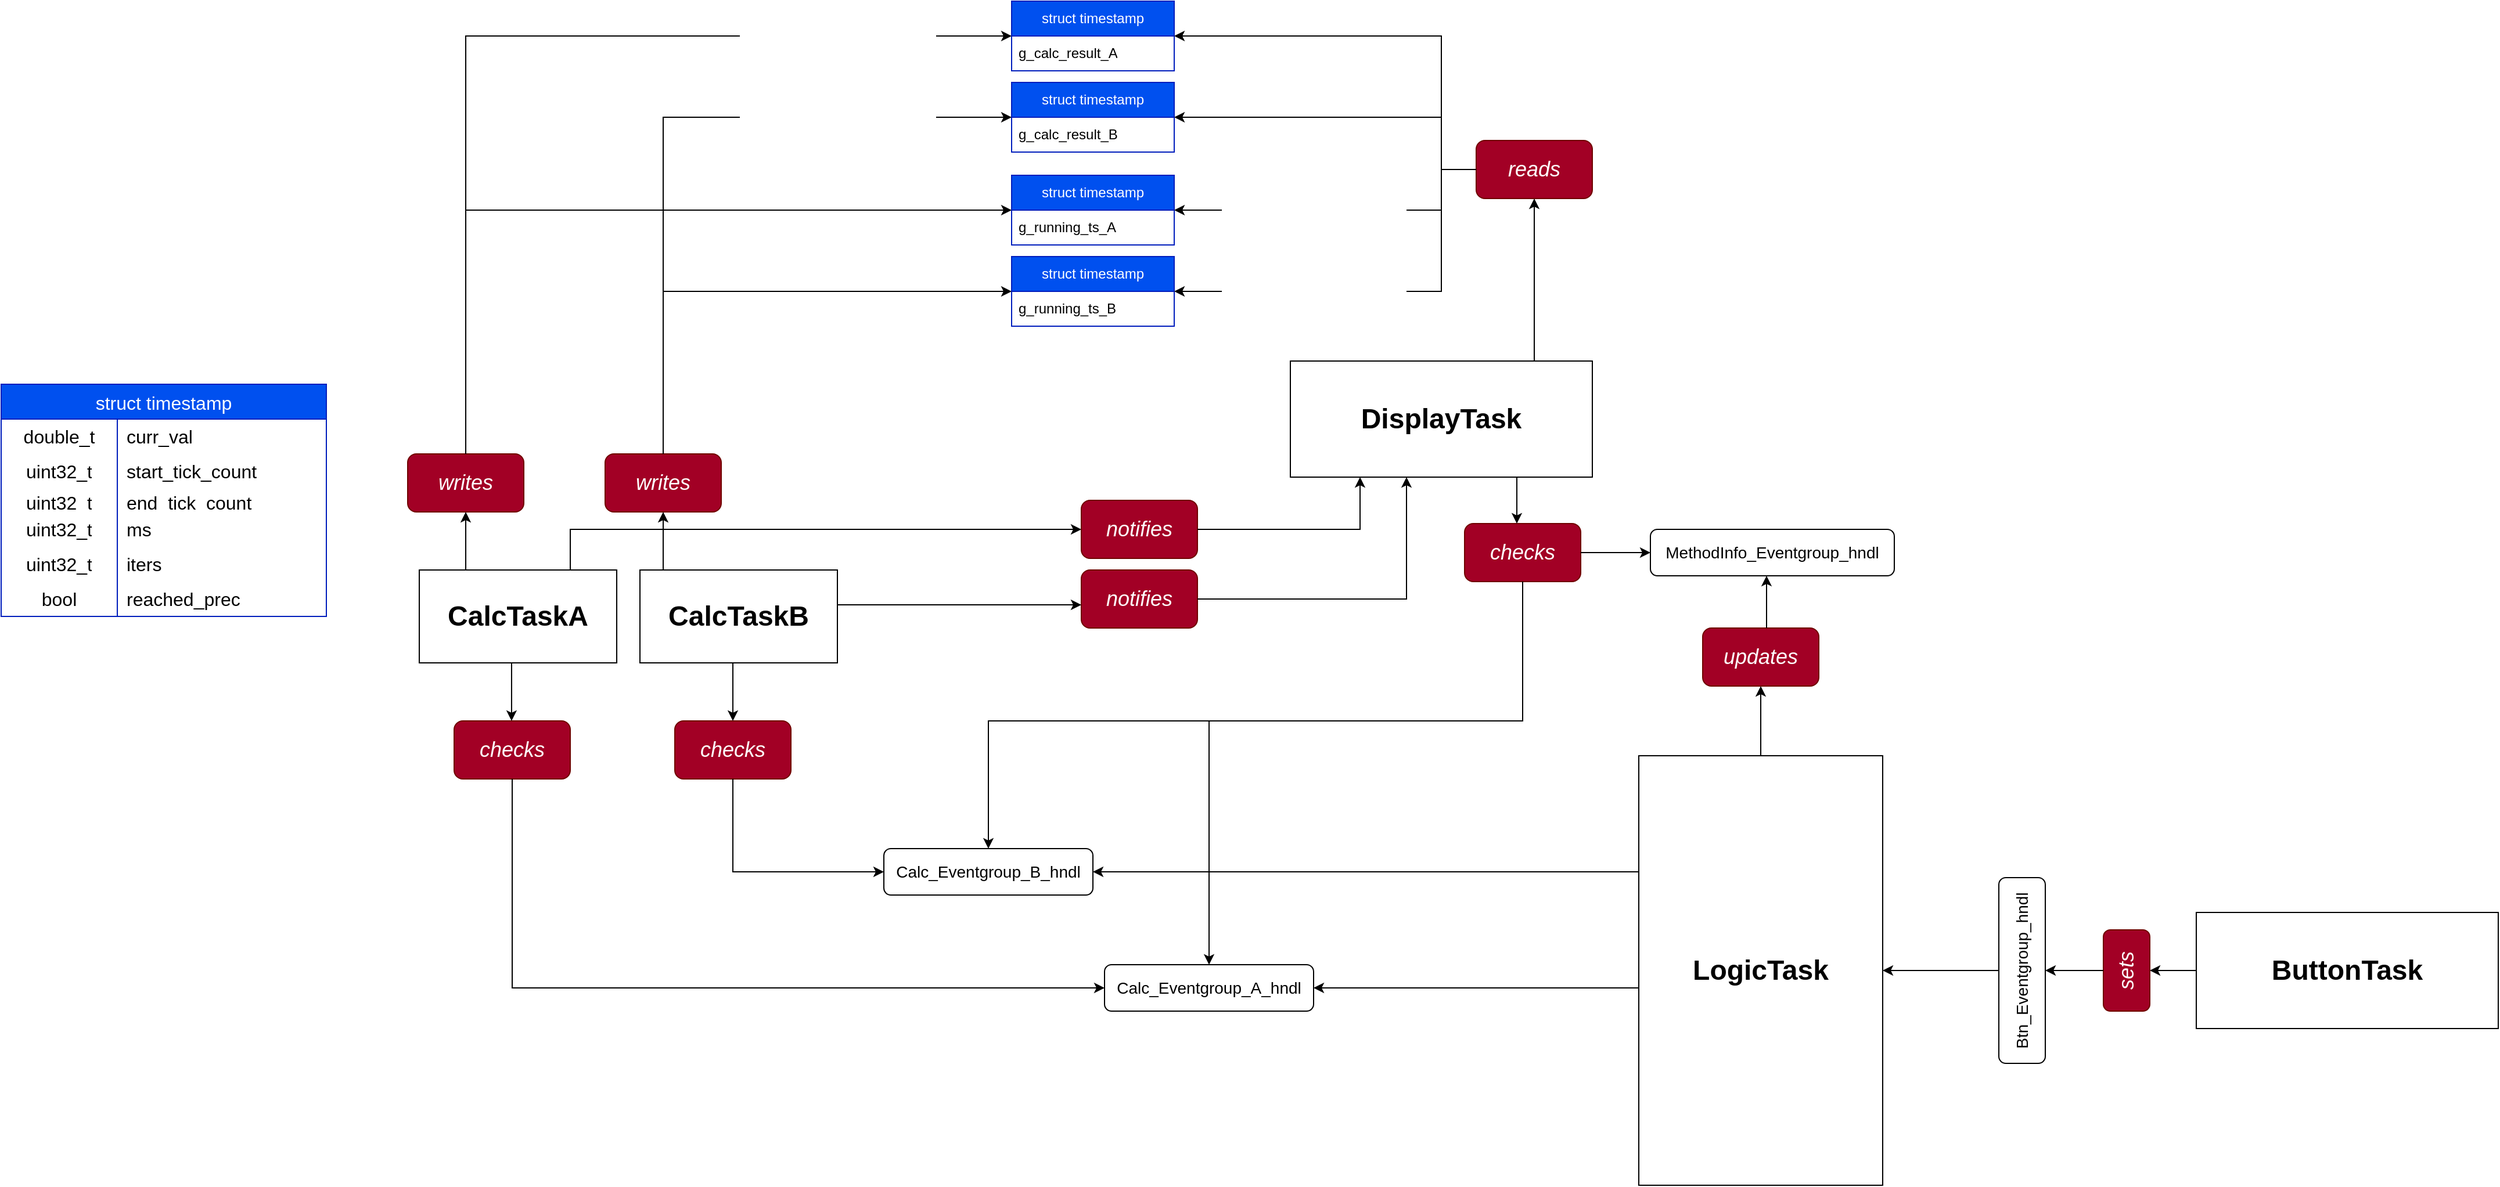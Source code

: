 <mxfile>
    <diagram name="Task Overview" id="un9A2p85PjugNB1o0ie8">
        <mxGraphModel dx="4778" dy="1869" grid="1" gridSize="10" guides="1" tooltips="1" connect="1" arrows="1" fold="1" page="1" pageScale="1" pageWidth="1169" pageHeight="827" math="0" shadow="0">
            <root>
                <mxCell id="0"/>
                <mxCell id="1" parent="0"/>
                <mxCell id="_D26Zv26igtGGx_pEVoI-3" value="LogicTask" style="rounded=0;whiteSpace=wrap;html=1;fontStyle=1;fontSize=24;" parent="1" vertex="1">
                    <mxGeometry x="-850" y="450" width="210" height="370" as="geometry"/>
                </mxCell>
                <mxCell id="_D26Zv26igtGGx_pEVoI-8" value="DisplayTask" style="rounded=0;whiteSpace=wrap;html=1;fontStyle=1;fontSize=24;" parent="1" vertex="1">
                    <mxGeometry x="-1150" y="110" width="260" height="100" as="geometry"/>
                </mxCell>
                <mxCell id="_D26Zv26igtGGx_pEVoI-9" value="ButtonTask" style="rounded=0;whiteSpace=wrap;html=1;fontStyle=1;fontSize=24;" parent="1" vertex="1">
                    <mxGeometry x="-370" y="585" width="260" height="100" as="geometry"/>
                </mxCell>
                <mxCell id="_D26Zv26igtGGx_pEVoI-14" style="edgeStyle=elbowEdgeStyle;rounded=0;orthogonalLoop=1;jettySize=auto;html=1;entryX=0;entryY=0.5;entryDx=0;entryDy=0;" parent="1" source="_D26Zv26igtGGx_pEVoI-10" target="_D26Zv26igtGGx_pEVoI-12" edge="1">
                    <mxGeometry relative="1" as="geometry">
                        <mxPoint x="-1390" y="120" as="targetPoint"/>
                        <Array as="points">
                            <mxPoint x="-1770" y="260"/>
                            <mxPoint x="-1800" y="240"/>
                        </Array>
                    </mxGeometry>
                </mxCell>
                <mxCell id="_D26Zv26igtGGx_pEVoI-10" value="CalcTaskA" style="rounded=0;whiteSpace=wrap;html=1;fontStyle=1;fontSize=24;" parent="1" vertex="1">
                    <mxGeometry x="-1900" y="290" width="170" height="80" as="geometry"/>
                </mxCell>
                <mxCell id="_D26Zv26igtGGx_pEVoI-12" value="notifies" style="rounded=1;whiteSpace=wrap;html=1;fontStyle=2;fontSize=18;glass=0;fillColor=#a20025;strokeColor=#6F0000;fontColor=#ffffff;" parent="1" vertex="1">
                    <mxGeometry x="-1330" y="230" width="100" height="50" as="geometry"/>
                </mxCell>
                <mxCell id="_D26Zv26igtGGx_pEVoI-13" value="CalcTaskB" style="rounded=0;whiteSpace=wrap;html=1;fontStyle=1;fontSize=24;" parent="1" vertex="1">
                    <mxGeometry x="-1710" y="290" width="170" height="80" as="geometry"/>
                </mxCell>
                <mxCell id="_D26Zv26igtGGx_pEVoI-16" value="notifies" style="rounded=1;whiteSpace=wrap;html=1;fontStyle=2;fontSize=18;glass=0;fillColor=#a20025;strokeColor=#6F0000;fontColor=#ffffff;" parent="1" vertex="1">
                    <mxGeometry x="-1330" y="290" width="100" height="50" as="geometry"/>
                </mxCell>
                <mxCell id="_D26Zv26igtGGx_pEVoI-17" style="edgeStyle=elbowEdgeStyle;rounded=0;orthogonalLoop=1;jettySize=auto;html=1;" parent="1" source="_D26Zv26igtGGx_pEVoI-13" target="_D26Zv26igtGGx_pEVoI-16" edge="1">
                    <mxGeometry relative="1" as="geometry">
                        <mxPoint x="-1790" y="300" as="sourcePoint"/>
                        <mxPoint x="-1300" y="145" as="targetPoint"/>
                        <Array as="points">
                            <mxPoint x="-1450" y="320"/>
                        </Array>
                    </mxGeometry>
                </mxCell>
                <mxCell id="_D26Zv26igtGGx_pEVoI-19" value="&lt;div style=&quot;font-size: 14px; line-height: 19px; white-space: pre;&quot;&gt;&lt;div&gt;&lt;span style=&quot;&quot;&gt;Btn_Eventgroup_hndl&lt;/span&gt;&lt;/div&gt;&lt;/div&gt;" style="rounded=1;whiteSpace=wrap;html=1;fontStyle=0;fontSize=18;glass=0;fontColor=default;labelBackgroundColor=default;fontFamily=Helvetica;textDirection=ltr;horizontal=0;" parent="1" vertex="1">
                    <mxGeometry x="-540" y="555" width="40" height="160" as="geometry"/>
                </mxCell>
                <mxCell id="_D26Zv26igtGGx_pEVoI-20" value="&lt;div style=&quot;font-size: 14px; line-height: 19px; white-space: pre;&quot;&gt;&lt;div&gt;&lt;span style=&quot;&quot;&gt;Calc_Eventgroup_A_hndl&lt;/span&gt;&lt;/div&gt;&lt;/div&gt;" style="rounded=1;whiteSpace=wrap;html=1;fontStyle=0;fontSize=18;glass=0;labelBackgroundColor=default;fontFamily=Helvetica;textDirection=ltr;horizontal=1;" parent="1" vertex="1">
                    <mxGeometry x="-1310" y="630" width="180" height="40" as="geometry"/>
                </mxCell>
                <mxCell id="_D26Zv26igtGGx_pEVoI-21" value="&lt;div style=&quot;font-size: 14px; line-height: 19px; white-space: pre;&quot;&gt;&lt;div&gt;&lt;span style=&quot;&quot;&gt;Calc_Eventgroup_B_hndl&lt;/span&gt;&lt;/div&gt;&lt;/div&gt;" style="rounded=1;whiteSpace=wrap;html=1;fontStyle=0;fontSize=18;glass=0;labelBackgroundColor=default;fontFamily=Helvetica;textDirection=ltr;horizontal=1;" parent="1" vertex="1">
                    <mxGeometry x="-1500" y="530" width="180" height="40" as="geometry"/>
                </mxCell>
                <mxCell id="_D26Zv26igtGGx_pEVoI-22" style="edgeStyle=elbowEdgeStyle;rounded=0;orthogonalLoop=1;jettySize=auto;html=1;elbow=vertical;" parent="1" source="_D26Zv26igtGGx_pEVoI-12" target="_D26Zv26igtGGx_pEVoI-8" edge="1">
                    <mxGeometry relative="1" as="geometry">
                        <mxPoint x="-1405" y="355" as="sourcePoint"/>
                        <mxPoint x="-1080" y="260" as="targetPoint"/>
                        <Array as="points">
                            <mxPoint x="-1090" y="255"/>
                        </Array>
                    </mxGeometry>
                </mxCell>
                <mxCell id="_D26Zv26igtGGx_pEVoI-23" style="edgeStyle=elbowEdgeStyle;rounded=0;orthogonalLoop=1;jettySize=auto;html=1;elbow=vertical;" parent="1" source="_D26Zv26igtGGx_pEVoI-16" target="_D26Zv26igtGGx_pEVoI-8" edge="1">
                    <mxGeometry relative="1" as="geometry">
                        <mxPoint x="-1200" y="145" as="sourcePoint"/>
                        <mxPoint x="-1140" y="145" as="targetPoint"/>
                        <Array as="points">
                            <mxPoint x="-1050" y="315"/>
                        </Array>
                    </mxGeometry>
                </mxCell>
                <mxCell id="_D26Zv26igtGGx_pEVoI-25" style="edgeStyle=elbowEdgeStyle;rounded=0;orthogonalLoop=1;jettySize=auto;html=1;elbow=vertical;" parent="1" source="_D26Zv26igtGGx_pEVoI-19" target="_D26Zv26igtGGx_pEVoI-3" edge="1">
                    <mxGeometry relative="1" as="geometry">
                        <mxPoint x="-610" y="640.26" as="sourcePoint"/>
                        <mxPoint x="-650" y="640.26" as="targetPoint"/>
                    </mxGeometry>
                </mxCell>
                <mxCell id="_D26Zv26igtGGx_pEVoI-26" style="edgeStyle=elbowEdgeStyle;rounded=0;orthogonalLoop=1;jettySize=auto;html=1;elbow=vertical;" parent="1" source="_D26Zv26igtGGx_pEVoI-3" target="_D26Zv26igtGGx_pEVoI-21" edge="1">
                    <mxGeometry relative="1" as="geometry">
                        <mxPoint x="-790" y="539.83" as="sourcePoint"/>
                        <mxPoint x="-840" y="539.83" as="targetPoint"/>
                    </mxGeometry>
                </mxCell>
                <mxCell id="_D26Zv26igtGGx_pEVoI-27" style="edgeStyle=elbowEdgeStyle;rounded=0;orthogonalLoop=1;jettySize=auto;html=1;elbow=vertical;" parent="1" source="_D26Zv26igtGGx_pEVoI-3" target="_D26Zv26igtGGx_pEVoI-20" edge="1">
                    <mxGeometry relative="1" as="geometry">
                        <mxPoint x="-860" y="670.04" as="sourcePoint"/>
                        <mxPoint x="-1000" y="670.04" as="targetPoint"/>
                    </mxGeometry>
                </mxCell>
                <mxCell id="_D26Zv26igtGGx_pEVoI-28" value="struct timestamp" style="shape=table;startSize=30;container=1;collapsible=0;childLayout=tableLayout;fixedRows=1;rowLines=0;fontStyle=0;strokeColor=#001DBC;fontSize=16;fillColor=#0050ef;fontColor=#ffffff;" parent="1" vertex="1">
                    <mxGeometry x="-2260" y="130" width="280" height="200" as="geometry"/>
                </mxCell>
                <mxCell id="_D26Zv26igtGGx_pEVoI-29" value="" style="shape=tableRow;horizontal=0;startSize=0;swimlaneHead=0;swimlaneBody=0;top=0;left=0;bottom=0;right=0;collapsible=0;dropTarget=0;fillColor=none;points=[[0,0.5],[1,0.5]];portConstraint=eastwest;strokeColor=inherit;fontSize=16;" parent="_D26Zv26igtGGx_pEVoI-28" vertex="1">
                    <mxGeometry y="30" width="280" height="30" as="geometry"/>
                </mxCell>
                <mxCell id="_D26Zv26igtGGx_pEVoI-30" value="double_t" style="shape=partialRectangle;html=1;whiteSpace=wrap;connectable=0;fillColor=none;top=0;left=0;bottom=0;right=0;overflow=hidden;pointerEvents=1;strokeColor=inherit;fontSize=16;" parent="_D26Zv26igtGGx_pEVoI-29" vertex="1">
                    <mxGeometry width="100" height="30" as="geometry">
                        <mxRectangle width="100" height="30" as="alternateBounds"/>
                    </mxGeometry>
                </mxCell>
                <mxCell id="_D26Zv26igtGGx_pEVoI-31" value="curr_val" style="shape=partialRectangle;html=1;whiteSpace=wrap;connectable=0;fillColor=none;top=0;left=0;bottom=0;right=0;align=left;spacingLeft=6;overflow=hidden;strokeColor=inherit;fontSize=16;" parent="_D26Zv26igtGGx_pEVoI-29" vertex="1">
                    <mxGeometry x="100" width="180" height="30" as="geometry">
                        <mxRectangle width="180" height="30" as="alternateBounds"/>
                    </mxGeometry>
                </mxCell>
                <mxCell id="_D26Zv26igtGGx_pEVoI-32" value="" style="shape=tableRow;horizontal=0;startSize=0;swimlaneHead=0;swimlaneBody=0;top=0;left=0;bottom=0;right=0;collapsible=0;dropTarget=0;fillColor=none;points=[[0,0.5],[1,0.5]];portConstraint=eastwest;strokeColor=inherit;fontSize=16;" parent="_D26Zv26igtGGx_pEVoI-28" vertex="1">
                    <mxGeometry y="60" width="280" height="30" as="geometry"/>
                </mxCell>
                <mxCell id="_D26Zv26igtGGx_pEVoI-33" value="uint32_t" style="shape=partialRectangle;html=1;whiteSpace=wrap;connectable=0;fillColor=none;top=0;left=0;bottom=0;right=0;overflow=hidden;strokeColor=inherit;fontSize=16;" parent="_D26Zv26igtGGx_pEVoI-32" vertex="1">
                    <mxGeometry width="100" height="30" as="geometry">
                        <mxRectangle width="100" height="30" as="alternateBounds"/>
                    </mxGeometry>
                </mxCell>
                <mxCell id="_D26Zv26igtGGx_pEVoI-34" value="start_tick_count" style="shape=partialRectangle;html=1;whiteSpace=wrap;connectable=0;fillColor=none;top=0;left=0;bottom=0;right=0;align=left;spacingLeft=6;overflow=hidden;strokeColor=inherit;fontSize=16;" parent="_D26Zv26igtGGx_pEVoI-32" vertex="1">
                    <mxGeometry x="100" width="180" height="30" as="geometry">
                        <mxRectangle width="180" height="30" as="alternateBounds"/>
                    </mxGeometry>
                </mxCell>
                <mxCell id="_D26Zv26igtGGx_pEVoI-35" value="" style="shape=tableRow;horizontal=0;startSize=0;swimlaneHead=0;swimlaneBody=0;top=0;left=0;bottom=0;right=0;collapsible=0;dropTarget=0;fillColor=none;points=[[0,0.5],[1,0.5]];portConstraint=eastwest;strokeColor=inherit;fontSize=16;" parent="_D26Zv26igtGGx_pEVoI-28" vertex="1">
                    <mxGeometry y="90" width="280" height="20" as="geometry"/>
                </mxCell>
                <mxCell id="_D26Zv26igtGGx_pEVoI-36" value="uint32_t" style="shape=partialRectangle;html=1;whiteSpace=wrap;connectable=0;fillColor=none;top=0;left=0;bottom=0;right=0;overflow=hidden;strokeColor=inherit;fontSize=16;" parent="_D26Zv26igtGGx_pEVoI-35" vertex="1">
                    <mxGeometry width="100" height="20" as="geometry">
                        <mxRectangle width="100" height="20" as="alternateBounds"/>
                    </mxGeometry>
                </mxCell>
                <mxCell id="_D26Zv26igtGGx_pEVoI-37" value="end_tick_count" style="shape=partialRectangle;html=1;whiteSpace=wrap;connectable=0;fillColor=none;top=0;left=0;bottom=0;right=0;align=left;spacingLeft=6;overflow=hidden;strokeColor=inherit;fontSize=16;" parent="_D26Zv26igtGGx_pEVoI-35" vertex="1">
                    <mxGeometry x="100" width="180" height="20" as="geometry">
                        <mxRectangle width="180" height="20" as="alternateBounds"/>
                    </mxGeometry>
                </mxCell>
                <mxCell id="_D26Zv26igtGGx_pEVoI-38" style="shape=tableRow;horizontal=0;startSize=0;swimlaneHead=0;swimlaneBody=0;top=0;left=0;bottom=0;right=0;collapsible=0;dropTarget=0;fillColor=none;points=[[0,0.5],[1,0.5]];portConstraint=eastwest;strokeColor=inherit;fontSize=16;" parent="_D26Zv26igtGGx_pEVoI-28" vertex="1">
                    <mxGeometry y="110" width="280" height="30" as="geometry"/>
                </mxCell>
                <mxCell id="_D26Zv26igtGGx_pEVoI-39" value="uint32_t" style="shape=partialRectangle;html=1;whiteSpace=wrap;connectable=0;fillColor=none;top=0;left=0;bottom=0;right=0;overflow=hidden;strokeColor=inherit;fontSize=16;" parent="_D26Zv26igtGGx_pEVoI-38" vertex="1">
                    <mxGeometry width="100" height="30" as="geometry">
                        <mxRectangle width="100" height="30" as="alternateBounds"/>
                    </mxGeometry>
                </mxCell>
                <mxCell id="_D26Zv26igtGGx_pEVoI-40" value="ms" style="shape=partialRectangle;html=1;whiteSpace=wrap;connectable=0;fillColor=none;top=0;left=0;bottom=0;right=0;align=left;spacingLeft=6;overflow=hidden;strokeColor=inherit;fontSize=16;" parent="_D26Zv26igtGGx_pEVoI-38" vertex="1">
                    <mxGeometry x="100" width="180" height="30" as="geometry">
                        <mxRectangle width="180" height="30" as="alternateBounds"/>
                    </mxGeometry>
                </mxCell>
                <mxCell id="_D26Zv26igtGGx_pEVoI-44" style="shape=tableRow;horizontal=0;startSize=0;swimlaneHead=0;swimlaneBody=0;top=0;left=0;bottom=0;right=0;collapsible=0;dropTarget=0;fillColor=none;points=[[0,0.5],[1,0.5]];portConstraint=eastwest;strokeColor=inherit;fontSize=16;" parent="_D26Zv26igtGGx_pEVoI-28" vertex="1">
                    <mxGeometry y="140" width="280" height="30" as="geometry"/>
                </mxCell>
                <mxCell id="_D26Zv26igtGGx_pEVoI-45" value="uint32_t" style="shape=partialRectangle;html=1;whiteSpace=wrap;connectable=0;fillColor=none;top=0;left=0;bottom=0;right=0;overflow=hidden;strokeColor=inherit;fontSize=16;" parent="_D26Zv26igtGGx_pEVoI-44" vertex="1">
                    <mxGeometry width="100" height="30" as="geometry">
                        <mxRectangle width="100" height="30" as="alternateBounds"/>
                    </mxGeometry>
                </mxCell>
                <mxCell id="_D26Zv26igtGGx_pEVoI-46" value="iters" style="shape=partialRectangle;html=1;whiteSpace=wrap;connectable=0;fillColor=none;top=0;left=0;bottom=0;right=0;align=left;spacingLeft=6;overflow=hidden;strokeColor=inherit;fontSize=16;" parent="_D26Zv26igtGGx_pEVoI-44" vertex="1">
                    <mxGeometry x="100" width="180" height="30" as="geometry">
                        <mxRectangle width="180" height="30" as="alternateBounds"/>
                    </mxGeometry>
                </mxCell>
                <mxCell id="KhERWZN3jy_DUeHQDUMO-28" style="shape=tableRow;horizontal=0;startSize=0;swimlaneHead=0;swimlaneBody=0;top=0;left=0;bottom=0;right=0;collapsible=0;dropTarget=0;fillColor=none;points=[[0,0.5],[1,0.5]];portConstraint=eastwest;strokeColor=inherit;fontSize=16;" parent="_D26Zv26igtGGx_pEVoI-28" vertex="1">
                    <mxGeometry y="170" width="280" height="30" as="geometry"/>
                </mxCell>
                <mxCell id="KhERWZN3jy_DUeHQDUMO-29" value="bool" style="shape=partialRectangle;html=1;whiteSpace=wrap;connectable=0;fillColor=none;top=0;left=0;bottom=0;right=0;overflow=hidden;strokeColor=inherit;fontSize=16;" parent="KhERWZN3jy_DUeHQDUMO-28" vertex="1">
                    <mxGeometry width="100" height="30" as="geometry">
                        <mxRectangle width="100" height="30" as="alternateBounds"/>
                    </mxGeometry>
                </mxCell>
                <mxCell id="KhERWZN3jy_DUeHQDUMO-30" value="reached_prec" style="shape=partialRectangle;html=1;whiteSpace=wrap;connectable=0;fillColor=none;top=0;left=0;bottom=0;right=0;align=left;spacingLeft=6;overflow=hidden;strokeColor=inherit;fontSize=16;" parent="KhERWZN3jy_DUeHQDUMO-28" vertex="1">
                    <mxGeometry x="100" width="180" height="30" as="geometry">
                        <mxRectangle width="180" height="30" as="alternateBounds"/>
                    </mxGeometry>
                </mxCell>
                <mxCell id="_D26Zv26igtGGx_pEVoI-49" value="struct timestamp" style="swimlane;fontStyle=0;childLayout=stackLayout;horizontal=1;startSize=30;horizontalStack=0;resizeParent=1;resizeParentMax=0;resizeLast=0;collapsible=1;marginBottom=0;whiteSpace=wrap;html=1;fillColor=#0050ef;strokeColor=#001DBC;fontColor=#ffffff;" parent="1" vertex="1">
                    <mxGeometry x="-1390" y="-50" width="140" height="60" as="geometry"/>
                </mxCell>
                <mxCell id="_D26Zv26igtGGx_pEVoI-50" value="g_running_ts_A" style="text;strokeColor=none;fillColor=none;align=left;verticalAlign=middle;spacingLeft=4;spacingRight=4;overflow=hidden;points=[[0,0.5],[1,0.5]];portConstraint=eastwest;rotatable=0;whiteSpace=wrap;html=1;" parent="_D26Zv26igtGGx_pEVoI-49" vertex="1">
                    <mxGeometry y="30" width="140" height="30" as="geometry"/>
                </mxCell>
                <mxCell id="_D26Zv26igtGGx_pEVoI-53" value="struct timestamp" style="swimlane;fontStyle=0;childLayout=stackLayout;horizontal=1;startSize=30;horizontalStack=0;resizeParent=1;resizeParentMax=0;resizeLast=0;collapsible=1;marginBottom=0;whiteSpace=wrap;html=1;fillColor=#0050ef;strokeColor=#001DBC;fontColor=#ffffff;" parent="1" vertex="1">
                    <mxGeometry x="-1390" y="20" width="140" height="60" as="geometry"/>
                </mxCell>
                <mxCell id="_D26Zv26igtGGx_pEVoI-54" value="g_running_ts_B" style="text;strokeColor=none;fillColor=none;align=left;verticalAlign=middle;spacingLeft=4;spacingRight=4;overflow=hidden;points=[[0,0.5],[1,0.5]];portConstraint=eastwest;rotatable=0;whiteSpace=wrap;html=1;" parent="_D26Zv26igtGGx_pEVoI-53" vertex="1">
                    <mxGeometry y="30" width="140" height="30" as="geometry"/>
                </mxCell>
                <mxCell id="_D26Zv26igtGGx_pEVoI-60" style="edgeStyle=elbowEdgeStyle;rounded=0;orthogonalLoop=1;jettySize=auto;elbow=vertical;html=1;" parent="1" source="_D26Zv26igtGGx_pEVoI-55" target="_D26Zv26igtGGx_pEVoI-21" edge="1">
                    <mxGeometry relative="1" as="geometry">
                        <mxPoint x="-1070" y="480" as="targetPoint"/>
                        <Array as="points">
                            <mxPoint x="-1180" y="420"/>
                        </Array>
                    </mxGeometry>
                </mxCell>
                <mxCell id="_D26Zv26igtGGx_pEVoI-55" value="checks" style="rounded=1;whiteSpace=wrap;html=1;fontStyle=2;fontSize=18;glass=0;fillColor=#a20025;strokeColor=#6F0000;fontColor=#ffffff;" parent="1" vertex="1">
                    <mxGeometry x="-1000" y="250" width="100" height="50" as="geometry"/>
                </mxCell>
                <mxCell id="_D26Zv26igtGGx_pEVoI-57" style="edgeStyle=elbowEdgeStyle;rounded=0;orthogonalLoop=1;jettySize=auto;html=1;" parent="1" source="_D26Zv26igtGGx_pEVoI-8" target="_D26Zv26igtGGx_pEVoI-63" edge="1">
                    <mxGeometry relative="1" as="geometry">
                        <mxPoint x="-960" y="410" as="sourcePoint"/>
                        <mxPoint x="-1079.741" y="250.0" as="targetPoint"/>
                    </mxGeometry>
                </mxCell>
                <mxCell id="_D26Zv26igtGGx_pEVoI-58" style="edgeStyle=elbowEdgeStyle;rounded=0;orthogonalLoop=1;jettySize=auto;html=1;exitX=0.75;exitY=1;exitDx=0;exitDy=0;" parent="1" source="_D26Zv26igtGGx_pEVoI-8" target="_D26Zv26igtGGx_pEVoI-55" edge="1">
                    <mxGeometry relative="1" as="geometry">
                        <mxPoint x="-1070" y="220" as="sourcePoint"/>
                        <mxPoint x="-1070" y="260" as="targetPoint"/>
                        <Array as="points"/>
                    </mxGeometry>
                </mxCell>
                <mxCell id="_D26Zv26igtGGx_pEVoI-61" style="edgeStyle=elbowEdgeStyle;rounded=0;orthogonalLoop=1;jettySize=auto;html=1;" parent="1" source="4" target="_D26Zv26igtGGx_pEVoI-49" edge="1">
                    <mxGeometry relative="1" as="geometry">
                        <mxPoint x="-1900" y="90" as="sourcePoint"/>
                        <mxPoint x="-1410" y="-65" as="targetPoint"/>
                        <Array as="points">
                            <mxPoint x="-1860" y="110"/>
                            <mxPoint x="-1857" y="160"/>
                        </Array>
                    </mxGeometry>
                </mxCell>
                <mxCell id="_D26Zv26igtGGx_pEVoI-62" style="edgeStyle=elbowEdgeStyle;rounded=0;orthogonalLoop=1;jettySize=auto;html=1;" parent="1" source="5" target="_D26Zv26igtGGx_pEVoI-53" edge="1">
                    <mxGeometry relative="1" as="geometry">
                        <mxPoint x="-1847" y="300" as="sourcePoint"/>
                        <mxPoint x="-1380" y="-10" as="targetPoint"/>
                        <Array as="points">
                            <mxPoint x="-1690" y="130"/>
                        </Array>
                    </mxGeometry>
                </mxCell>
                <mxCell id="_D26Zv26igtGGx_pEVoI-63" value="reads" style="rounded=1;whiteSpace=wrap;html=1;fontStyle=2;fontSize=18;glass=0;fillColor=#a20025;fontColor=#ffffff;strokeColor=#6F0000;" parent="1" vertex="1">
                    <mxGeometry x="-990" y="-80" width="100" height="50" as="geometry"/>
                </mxCell>
                <mxCell id="_D26Zv26igtGGx_pEVoI-64" style="edgeStyle=elbowEdgeStyle;rounded=0;orthogonalLoop=1;jettySize=auto;html=1;" parent="1" source="_D26Zv26igtGGx_pEVoI-63" target="_D26Zv26igtGGx_pEVoI-49" edge="1">
                    <mxGeometry relative="1" as="geometry">
                        <mxPoint x="-1080" y="120" as="sourcePoint"/>
                        <mxPoint x="-1080" y="60" as="targetPoint"/>
                        <Array as="points">
                            <mxPoint x="-1020" y="-55"/>
                        </Array>
                    </mxGeometry>
                </mxCell>
                <mxCell id="KhERWZN3jy_DUeHQDUMO-25" value="&lt;span style=&quot;font-style: italic;&quot;&gt;suspends CalcTaskA&lt;/span&gt;" style="edgeLabel;html=1;align=center;verticalAlign=middle;resizable=0;points=[];fontSize=17;fontFamily=Helvetica;fontColor=#FFFFFF;" parent="_D26Zv26igtGGx_pEVoI-64" vertex="1" connectable="0">
                    <mxGeometry x="0.443" relative="1" as="geometry">
                        <mxPoint x="38" as="offset"/>
                    </mxGeometry>
                </mxCell>
                <mxCell id="_D26Zv26igtGGx_pEVoI-65" style="edgeStyle=elbowEdgeStyle;rounded=0;orthogonalLoop=1;jettySize=auto;html=1;" parent="1" source="_D26Zv26igtGGx_pEVoI-63" target="_D26Zv26igtGGx_pEVoI-53" edge="1">
                    <mxGeometry relative="1" as="geometry">
                        <mxPoint x="-1050" y="35" as="sourcePoint"/>
                        <mxPoint x="-1240" y="-10" as="targetPoint"/>
                        <Array as="points">
                            <mxPoint x="-1020" y="-10"/>
                        </Array>
                    </mxGeometry>
                </mxCell>
                <mxCell id="KhERWZN3jy_DUeHQDUMO-26" value="&lt;span style=&quot;font-style: italic;&quot;&gt;suspends CalcTaskB&lt;/span&gt;" style="edgeLabel;html=1;align=center;verticalAlign=middle;resizable=0;points=[];fontSize=17;fontFamily=Helvetica;fontColor=#FFFFFF;" parent="_D26Zv26igtGGx_pEVoI-65" vertex="1" connectable="0">
                    <mxGeometry x="0.264" y="3" relative="1" as="geometry">
                        <mxPoint x="-15" y="-3" as="offset"/>
                    </mxGeometry>
                </mxCell>
                <mxCell id="_D26Zv26igtGGx_pEVoI-66" value="sets" style="rounded=1;whiteSpace=wrap;html=1;fontStyle=2;fontSize=18;glass=0;horizontal=0;fillColor=#a20025;fontColor=#ffffff;strokeColor=#6F0000;" parent="1" vertex="1">
                    <mxGeometry x="-450" y="600" width="40" height="70" as="geometry"/>
                </mxCell>
                <mxCell id="_D26Zv26igtGGx_pEVoI-67" style="edgeStyle=elbowEdgeStyle;rounded=0;orthogonalLoop=1;jettySize=auto;html=1;elbow=vertical;exitX=0;exitY=0.5;exitDx=0;exitDy=0;" parent="1" source="_D26Zv26igtGGx_pEVoI-9" target="_D26Zv26igtGGx_pEVoI-66" edge="1">
                    <mxGeometry relative="1" as="geometry">
                        <mxPoint x="-380" y="715" as="sourcePoint"/>
                        <mxPoint x="-430" y="715" as="targetPoint"/>
                    </mxGeometry>
                </mxCell>
                <mxCell id="_D26Zv26igtGGx_pEVoI-68" style="edgeStyle=elbowEdgeStyle;rounded=0;orthogonalLoop=1;jettySize=auto;html=1;elbow=vertical;" parent="1" source="_D26Zv26igtGGx_pEVoI-66" target="_D26Zv26igtGGx_pEVoI-19" edge="1">
                    <mxGeometry relative="1" as="geometry">
                        <mxPoint x="-430" y="710" as="sourcePoint"/>
                        <mxPoint x="-500" y="710" as="targetPoint"/>
                    </mxGeometry>
                </mxCell>
                <mxCell id="2" value="checks" style="rounded=1;whiteSpace=wrap;html=1;fontStyle=2;fontSize=18;glass=0;fillColor=#a20025;strokeColor=#6F0000;fontColor=#ffffff;" parent="1" vertex="1">
                    <mxGeometry x="-1680" y="420" width="100" height="50" as="geometry"/>
                </mxCell>
                <mxCell id="3" value="checks" style="rounded=1;whiteSpace=wrap;html=1;fontStyle=2;fontSize=18;glass=0;fillColor=#a20025;strokeColor=#6F0000;fontColor=#ffffff;" parent="1" vertex="1">
                    <mxGeometry x="-1870" y="420" width="100" height="50" as="geometry"/>
                </mxCell>
                <mxCell id="4" value="writes" style="rounded=1;whiteSpace=wrap;html=1;fontStyle=2;fontSize=18;glass=0;fillColor=#a20025;strokeColor=#6F0000;fontColor=#ffffff;" parent="1" vertex="1">
                    <mxGeometry x="-1910" y="190" width="100" height="50" as="geometry"/>
                </mxCell>
                <mxCell id="5" value="writes" style="rounded=1;whiteSpace=wrap;html=1;fontStyle=2;fontSize=18;glass=0;fillColor=#a20025;strokeColor=#6F0000;fontColor=#ffffff;" parent="1" vertex="1">
                    <mxGeometry x="-1740" y="190" width="100" height="50" as="geometry"/>
                </mxCell>
                <mxCell id="6" style="edgeStyle=elbowEdgeStyle;rounded=0;orthogonalLoop=1;jettySize=auto;html=1;entryX=0.5;entryY=1;entryDx=0;entryDy=0;" parent="1" source="_D26Zv26igtGGx_pEVoI-13" target="5" edge="1">
                    <mxGeometry relative="1" as="geometry">
                        <mxPoint x="-1680" y="205" as="sourcePoint"/>
                        <mxPoint x="-1380" y="60" as="targetPoint"/>
                        <Array as="points">
                            <mxPoint x="-1690" y="270"/>
                            <mxPoint x="-1660" y="270"/>
                            <mxPoint x="-1690" y="180"/>
                            <mxPoint x="-1680" y="140"/>
                        </Array>
                    </mxGeometry>
                </mxCell>
                <mxCell id="7" style="edgeStyle=elbowEdgeStyle;rounded=0;orthogonalLoop=1;jettySize=auto;html=1;entryX=0.5;entryY=1;entryDx=0;entryDy=0;exitX=0.25;exitY=0;exitDx=0;exitDy=0;" parent="1" source="_D26Zv26igtGGx_pEVoI-10" target="4" edge="1">
                    <mxGeometry relative="1" as="geometry">
                        <mxPoint x="-1870" y="297.5" as="sourcePoint"/>
                        <mxPoint x="-1870" y="252.5" as="targetPoint"/>
                        <Array as="points">
                            <mxPoint x="-1860" y="260"/>
                            <mxPoint x="-1840" y="277.5"/>
                            <mxPoint x="-1870" y="187.5"/>
                            <mxPoint x="-1860" y="147.5"/>
                        </Array>
                    </mxGeometry>
                </mxCell>
                <mxCell id="8" style="edgeStyle=elbowEdgeStyle;rounded=0;orthogonalLoop=1;jettySize=auto;elbow=vertical;html=1;" parent="1" source="_D26Zv26igtGGx_pEVoI-13" target="2" edge="1">
                    <mxGeometry relative="1" as="geometry">
                        <mxPoint x="-1830" y="700" as="targetPoint"/>
                        <mxPoint x="-1490" y="470" as="sourcePoint"/>
                        <Array as="points">
                            <mxPoint x="-1630" y="380"/>
                        </Array>
                    </mxGeometry>
                </mxCell>
                <mxCell id="9" style="edgeStyle=elbowEdgeStyle;rounded=0;orthogonalLoop=1;jettySize=auto;elbow=vertical;html=1;" parent="1" source="_D26Zv26igtGGx_pEVoI-10" target="3" edge="1">
                    <mxGeometry relative="1" as="geometry">
                        <mxPoint x="-1820.53" y="430.0" as="targetPoint"/>
                        <mxPoint x="-1820.53" y="380.0" as="sourcePoint"/>
                        <Array as="points">
                            <mxPoint x="-1820.53" y="390"/>
                        </Array>
                    </mxGeometry>
                </mxCell>
                <mxCell id="10" style="edgeStyle=elbowEdgeStyle;rounded=0;orthogonalLoop=1;jettySize=auto;elbow=vertical;html=1;" parent="1" source="2" target="_D26Zv26igtGGx_pEVoI-21" edge="1">
                    <mxGeometry relative="1" as="geometry">
                        <mxPoint x="-1580" y="620" as="targetPoint"/>
                        <mxPoint x="-1580" y="570" as="sourcePoint"/>
                        <Array as="points">
                            <mxPoint x="-1460" y="550"/>
                            <mxPoint x="-1580" y="580"/>
                        </Array>
                    </mxGeometry>
                </mxCell>
                <mxCell id="11" style="edgeStyle=elbowEdgeStyle;rounded=0;orthogonalLoop=1;jettySize=auto;elbow=vertical;html=1;" parent="1" source="3" target="_D26Zv26igtGGx_pEVoI-20" edge="1">
                    <mxGeometry relative="1" as="geometry">
                        <mxPoint x="-1490" y="635" as="targetPoint"/>
                        <mxPoint x="-1740" y="555" as="sourcePoint"/>
                        <Array as="points">
                            <mxPoint x="-1620" y="650"/>
                            <mxPoint x="-1630" y="660"/>
                            <mxPoint x="-1570" y="635"/>
                            <mxPoint x="-1690" y="665"/>
                        </Array>
                    </mxGeometry>
                </mxCell>
                <mxCell id="KhERWZN3jy_DUeHQDUMO-14" value="struct timestamp" style="swimlane;fontStyle=0;childLayout=stackLayout;horizontal=1;startSize=30;horizontalStack=0;resizeParent=1;resizeParentMax=0;resizeLast=0;collapsible=1;marginBottom=0;whiteSpace=wrap;html=1;fillColor=#0050ef;strokeColor=#001DBC;fontColor=#ffffff;" parent="1" vertex="1">
                    <mxGeometry x="-1390" y="-200" width="140" height="60" as="geometry"/>
                </mxCell>
                <mxCell id="KhERWZN3jy_DUeHQDUMO-15" value="g_calc_result_A" style="text;strokeColor=none;fillColor=none;align=left;verticalAlign=middle;spacingLeft=4;spacingRight=4;overflow=hidden;points=[[0,0.5],[1,0.5]];portConstraint=eastwest;rotatable=0;whiteSpace=wrap;html=1;" parent="KhERWZN3jy_DUeHQDUMO-14" vertex="1">
                    <mxGeometry y="30" width="140" height="30" as="geometry"/>
                </mxCell>
                <mxCell id="KhERWZN3jy_DUeHQDUMO-16" value="struct timestamp" style="swimlane;fontStyle=0;childLayout=stackLayout;horizontal=1;startSize=30;horizontalStack=0;resizeParent=1;resizeParentMax=0;resizeLast=0;collapsible=1;marginBottom=0;whiteSpace=wrap;html=1;fillColor=#0050ef;strokeColor=#001DBC;fontColor=#ffffff;" parent="1" vertex="1">
                    <mxGeometry x="-1390" y="-130" width="140" height="60" as="geometry"/>
                </mxCell>
                <mxCell id="KhERWZN3jy_DUeHQDUMO-17" value="g_calc_result_B" style="text;strokeColor=none;fillColor=none;align=left;verticalAlign=middle;spacingLeft=4;spacingRight=4;overflow=hidden;points=[[0,0.5],[1,0.5]];portConstraint=eastwest;rotatable=0;whiteSpace=wrap;html=1;" parent="KhERWZN3jy_DUeHQDUMO-16" vertex="1">
                    <mxGeometry y="30" width="140" height="30" as="geometry"/>
                </mxCell>
                <mxCell id="KhERWZN3jy_DUeHQDUMO-18" style="edgeStyle=elbowEdgeStyle;rounded=0;orthogonalLoop=1;jettySize=auto;html=1;" parent="1" source="4" target="KhERWZN3jy_DUeHQDUMO-14" edge="1">
                    <mxGeometry relative="1" as="geometry">
                        <mxPoint x="-1925" y="60" as="sourcePoint"/>
                        <mxPoint x="-1455" y="-150" as="targetPoint"/>
                        <Array as="points">
                            <mxPoint x="-1860" y="30"/>
                        </Array>
                    </mxGeometry>
                </mxCell>
                <mxCell id="KhERWZN3jy_DUeHQDUMO-24" value="&lt;span style=&quot;font-style: italic;&quot;&gt;suspends DisplayTask&lt;/span&gt;" style="edgeLabel;html=1;align=center;verticalAlign=middle;resizable=0;points=[];fontSize=17;fontFamily=Helvetica;fontColor=#FFFFFF;" parent="KhERWZN3jy_DUeHQDUMO-18" vertex="1" connectable="0">
                    <mxGeometry x="0.711" y="2" relative="1" as="geometry">
                        <mxPoint x="-30" y="2" as="offset"/>
                    </mxGeometry>
                </mxCell>
                <mxCell id="KhERWZN3jy_DUeHQDUMO-19" style="edgeStyle=elbowEdgeStyle;rounded=0;orthogonalLoop=1;jettySize=auto;html=1;" parent="1" source="5" target="KhERWZN3jy_DUeHQDUMO-16" edge="1">
                    <mxGeometry relative="1" as="geometry">
                        <mxPoint x="-1680" y="200" as="sourcePoint"/>
                        <mxPoint x="-1380" y="60" as="targetPoint"/>
                        <Array as="points">
                            <mxPoint x="-1690" y="20"/>
                            <mxPoint x="-1680" y="140"/>
                        </Array>
                    </mxGeometry>
                </mxCell>
                <mxCell id="KhERWZN3jy_DUeHQDUMO-23" value="suspends DisplayTask" style="edgeLabel;html=1;align=center;verticalAlign=middle;resizable=0;points=[];fontSize=17;fontFamily=Helvetica;fontColor=#FFFFFF;fontStyle=2" parent="KhERWZN3jy_DUeHQDUMO-19" vertex="1" connectable="0">
                    <mxGeometry x="0.488" y="4" relative="1" as="geometry">
                        <mxPoint x="1" y="4" as="offset"/>
                    </mxGeometry>
                </mxCell>
                <mxCell id="KhERWZN3jy_DUeHQDUMO-20" style="edgeStyle=elbowEdgeStyle;rounded=0;orthogonalLoop=1;jettySize=auto;html=1;" parent="1" source="_D26Zv26igtGGx_pEVoI-63" target="KhERWZN3jy_DUeHQDUMO-14" edge="1">
                    <mxGeometry relative="1" as="geometry">
                        <mxPoint x="-1040" y="-115" as="sourcePoint"/>
                        <mxPoint x="-1230.0" y="-150" as="targetPoint"/>
                        <Array as="points">
                            <mxPoint x="-1020" y="-110"/>
                        </Array>
                    </mxGeometry>
                </mxCell>
                <mxCell id="KhERWZN3jy_DUeHQDUMO-21" style="edgeStyle=elbowEdgeStyle;rounded=0;orthogonalLoop=1;jettySize=auto;html=1;" parent="1" source="_D26Zv26igtGGx_pEVoI-63" target="KhERWZN3jy_DUeHQDUMO-16" edge="1">
                    <mxGeometry relative="1" as="geometry">
                        <mxPoint x="-1050" y="25" as="sourcePoint"/>
                        <mxPoint x="-1240.0" y="-160" as="targetPoint"/>
                        <Array as="points">
                            <mxPoint x="-1020" y="-55"/>
                        </Array>
                    </mxGeometry>
                </mxCell>
                <mxCell id="KhERWZN3jy_DUeHQDUMO-27" style="edgeStyle=elbowEdgeStyle;rounded=0;orthogonalLoop=1;jettySize=auto;elbow=vertical;html=1;" parent="1" source="_D26Zv26igtGGx_pEVoI-55" target="_D26Zv26igtGGx_pEVoI-20" edge="1">
                    <mxGeometry relative="1" as="geometry">
                        <mxPoint x="-1400" y="540" as="targetPoint"/>
                        <mxPoint x="-940" y="310.0" as="sourcePoint"/>
                        <Array as="points">
                            <mxPoint x="-1100" y="420"/>
                        </Array>
                    </mxGeometry>
                </mxCell>
                <mxCell id="-onZ8-TQmzYjZJ-8zcmf-11" value="&lt;div style=&quot;font-size: 14px; line-height: 19px; white-space: pre;&quot;&gt;&lt;div&gt;&lt;span style=&quot;&quot;&gt;MethodInfo_Eventgroup_hndl&lt;/span&gt;&lt;/div&gt;&lt;/div&gt;" style="rounded=1;whiteSpace=wrap;html=1;fontStyle=0;fontSize=18;glass=0;labelBackgroundColor=default;fontFamily=Helvetica;textDirection=ltr;horizontal=1;" vertex="1" parent="1">
                    <mxGeometry x="-840" y="255" width="210" height="40" as="geometry"/>
                </mxCell>
                <mxCell id="-onZ8-TQmzYjZJ-8zcmf-12" style="edgeStyle=elbowEdgeStyle;rounded=0;orthogonalLoop=1;jettySize=auto;elbow=vertical;html=1;" edge="1" parent="1" source="_D26Zv26igtGGx_pEVoI-55" target="-onZ8-TQmzYjZJ-8zcmf-11">
                    <mxGeometry relative="1" as="geometry">
                        <mxPoint x="-1210" y="640" as="targetPoint"/>
                        <mxPoint x="-940" y="310" as="sourcePoint"/>
                        <Array as="points"/>
                    </mxGeometry>
                </mxCell>
                <mxCell id="-onZ8-TQmzYjZJ-8zcmf-13" style="edgeStyle=elbowEdgeStyle;rounded=0;orthogonalLoop=1;jettySize=auto;elbow=vertical;html=1;" edge="1" parent="1" source="_D26Zv26igtGGx_pEVoI-3" target="-onZ8-TQmzYjZJ-8zcmf-14">
                    <mxGeometry relative="1" as="geometry">
                        <mxPoint x="-890" y="530" as="targetPoint"/>
                        <mxPoint x="-1090" y="460" as="sourcePoint"/>
                        <Array as="points">
                            <mxPoint x="-745" y="430"/>
                        </Array>
                    </mxGeometry>
                </mxCell>
                <mxCell id="-onZ8-TQmzYjZJ-8zcmf-14" value="updates" style="rounded=1;whiteSpace=wrap;html=1;fontStyle=2;fontSize=18;glass=0;fillColor=#a20025;fontColor=#ffffff;strokeColor=#6F0000;" vertex="1" parent="1">
                    <mxGeometry x="-795" y="340" width="100" height="50" as="geometry"/>
                </mxCell>
                <mxCell id="-onZ8-TQmzYjZJ-8zcmf-15" style="edgeStyle=elbowEdgeStyle;rounded=0;orthogonalLoop=1;jettySize=auto;elbow=vertical;html=1;" edge="1" parent="1" source="-onZ8-TQmzYjZJ-8zcmf-14" target="-onZ8-TQmzYjZJ-8zcmf-11">
                    <mxGeometry relative="1" as="geometry">
                        <mxPoint x="-735.0" y="400" as="targetPoint"/>
                        <mxPoint x="-735.0" y="460" as="sourcePoint"/>
                        <Array as="points">
                            <mxPoint x="-740" y="320"/>
                            <mxPoint x="-735" y="440"/>
                        </Array>
                    </mxGeometry>
                </mxCell>
            </root>
        </mxGraphModel>
    </diagram>
    <diagram id="uaAE0PKmqLJMGOQIk7v1" name="State Event Diagram">
        <mxGraphModel dx="1373" dy="586" grid="1" gridSize="10" guides="1" tooltips="1" connect="1" arrows="1" fold="1" page="1" pageScale="1" pageWidth="1169" pageHeight="827" math="0" shadow="0">
            <root>
                <mxCell id="0"/>
                <mxCell id="1" parent="0"/>
                <mxCell id="VGadoN8UvMgpeYGYsNQv-6" value="Logic States" style="rounded=1;whiteSpace=wrap;html=1;fontSize=17;fontStyle=1;fillColor=none;dashed=1;dashPattern=12 12;shadow=0;glass=0;labelPosition=center;verticalLabelPosition=top;align=center;verticalAlign=bottom;" parent="1" vertex="1">
                    <mxGeometry x="770" y="170" width="180" height="310" as="geometry"/>
                </mxCell>
                <mxCell id="VGadoN8UvMgpeYGYsNQv-2" style="edgeStyle=orthogonalEdgeStyle;curved=1;html=1;fontSize=17;startArrow=block;startFill=1;" parent="1" source="VGadoN8UvMgpeYGYsNQv-7" target="VGadoN8UvMgpeYGYsNQv-8" edge="1">
                    <mxGeometry relative="1" as="geometry">
                        <Array as="points">
                            <mxPoint x="860" y="360"/>
                            <mxPoint x="860" y="360"/>
                        </Array>
                    </mxGeometry>
                </mxCell>
                <mxCell id="VGadoN8UvMgpeYGYsNQv-3" value="SW3_short" style="edgeLabel;html=1;align=center;verticalAlign=middle;resizable=0;points=[];fontSize=17;fontStyle=2" parent="VGadoN8UvMgpeYGYsNQv-2" vertex="1" connectable="0">
                    <mxGeometry x="-0.351" y="-1" relative="1" as="geometry">
                        <mxPoint x="1" y="19" as="offset"/>
                    </mxGeometry>
                </mxCell>
                <mxCell id="VGadoN8UvMgpeYGYsNQv-7" value="Method A" style="shape=ext;double=1;rounded=1;whiteSpace=wrap;html=1;shadow=0;glass=0;sketch=0;fontSize=17;fillColor=none;" parent="1" vertex="1">
                    <mxGeometry x="800" y="190" width="120" height="80" as="geometry"/>
                </mxCell>
                <mxCell id="VGadoN8UvMgpeYGYsNQv-8" value="Method B" style="shape=ext;double=1;rounded=1;whiteSpace=wrap;html=1;shadow=0;glass=0;sketch=0;fontSize=17;fillColor=none;" parent="1" vertex="1">
                    <mxGeometry x="800" y="380" width="120" height="80" as="geometry"/>
                </mxCell>
                <mxCell id="VGadoN8UvMgpeYGYsNQv-9" value="Calculation Task A or B" style="rounded=1;whiteSpace=wrap;html=1;fontSize=17;fontStyle=1;fillColor=none;dashed=1;dashPattern=12 12;shadow=0;glass=0;labelPosition=center;verticalLabelPosition=top;align=center;verticalAlign=bottom;" parent="1" vertex="1">
                    <mxGeometry x="60" y="100" width="480" height="490" as="geometry"/>
                </mxCell>
                <mxCell id="VGadoN8UvMgpeYGYsNQv-10" value="Resetting" style="shape=ext;double=1;rounded=1;whiteSpace=wrap;html=1;shadow=0;glass=0;sketch=0;fontSize=17;fillColor=none;" parent="1" vertex="1">
                    <mxGeometry x="90" y="360" width="120" height="80" as="geometry"/>
                </mxCell>
                <mxCell id="VGadoN8UvMgpeYGYsNQv-11" value="Stopped" style="shape=ext;double=1;rounded=1;whiteSpace=wrap;html=1;shadow=0;glass=0;sketch=0;fontSize=17;fillColor=none;" parent="1" vertex="1">
                    <mxGeometry x="290" y="200" width="120" height="80" as="geometry"/>
                </mxCell>
                <mxCell id="VGadoN8UvMgpeYGYsNQv-12" value="Starting" style="shape=ext;double=1;rounded=1;whiteSpace=wrap;html=1;shadow=0;glass=0;sketch=0;fontSize=17;fillColor=none;" parent="1" vertex="1">
                    <mxGeometry x="355" y="380" width="120" height="80" as="geometry"/>
                </mxCell>
                <mxCell id="VGadoN8UvMgpeYGYsNQv-13" value="Running" style="shape=ext;double=1;rounded=1;whiteSpace=wrap;html=1;shadow=0;glass=0;sketch=0;fontSize=17;fillColor=none;" parent="1" vertex="1">
                    <mxGeometry x="355" y="490" width="120" height="80" as="geometry"/>
                </mxCell>
                <mxCell id="VGadoN8UvMgpeYGYsNQv-14" style="edgeStyle=orthogonalEdgeStyle;curved=1;html=1;fontSize=17;startArrow=none;startFill=0;" parent="1" source="VGadoN8UvMgpeYGYsNQv-11" target="VGadoN8UvMgpeYGYsNQv-12" edge="1">
                    <mxGeometry relative="1" as="geometry">
                        <mxPoint x="240" y="160.0" as="sourcePoint"/>
                        <mxPoint x="240" y="360" as="targetPoint"/>
                        <Array as="points">
                            <mxPoint x="390" y="330"/>
                            <mxPoint x="390" y="330"/>
                        </Array>
                    </mxGeometry>
                </mxCell>
                <mxCell id="VGadoN8UvMgpeYGYsNQv-15" value="SW0_short" style="edgeLabel;html=1;align=center;verticalAlign=middle;resizable=0;points=[];fontSize=17;fontStyle=2" parent="VGadoN8UvMgpeYGYsNQv-14" vertex="1" connectable="0">
                    <mxGeometry x="-0.351" y="-1" relative="1" as="geometry">
                        <mxPoint x="1" y="17" as="offset"/>
                    </mxGeometry>
                </mxCell>
                <mxCell id="VGadoN8UvMgpeYGYsNQv-16" style="edgeStyle=orthogonalEdgeStyle;curved=1;html=1;fontSize=17;startArrow=none;startFill=0;" parent="1" source="VGadoN8UvMgpeYGYsNQv-12" target="VGadoN8UvMgpeYGYsNQv-13" edge="1">
                    <mxGeometry relative="1" as="geometry">
                        <mxPoint x="580.0" y="410" as="sourcePoint"/>
                        <mxPoint x="580.0" y="510" as="targetPoint"/>
                        <Array as="points">
                            <mxPoint x="415" y="480"/>
                            <mxPoint x="415" y="480"/>
                        </Array>
                    </mxGeometry>
                </mxCell>
                <mxCell id="VGadoN8UvMgpeYGYsNQv-18" style="edgeStyle=orthogonalEdgeStyle;curved=1;html=1;fontSize=17;startArrow=none;startFill=0;" parent="1" source="VGadoN8UvMgpeYGYsNQv-13" target="VGadoN8UvMgpeYGYsNQv-11" edge="1">
                    <mxGeometry relative="1" as="geometry">
                        <mxPoint x="380.0" y="290" as="sourcePoint"/>
                        <mxPoint x="510" y="320" as="targetPoint"/>
                        <Array as="points">
                            <mxPoint x="310" y="530"/>
                        </Array>
                    </mxGeometry>
                </mxCell>
                <mxCell id="VGadoN8UvMgpeYGYsNQv-19" value="SW1_short" style="edgeLabel;html=1;align=center;verticalAlign=middle;resizable=0;points=[];fontSize=17;fontStyle=2" parent="VGadoN8UvMgpeYGYsNQv-18" vertex="1" connectable="0">
                    <mxGeometry x="-0.351" y="-1" relative="1" as="geometry">
                        <mxPoint x="-11" y="-59" as="offset"/>
                    </mxGeometry>
                </mxCell>
                <mxCell id="VGadoN8UvMgpeYGYsNQv-20" style="edgeStyle=orthogonalEdgeStyle;curved=1;html=1;fontSize=17;startArrow=none;startFill=0;" parent="1" source="VGadoN8UvMgpeYGYsNQv-13" target="VGadoN8UvMgpeYGYsNQv-10" edge="1">
                    <mxGeometry relative="1" as="geometry">
                        <mxPoint x="365" y="540.0" as="sourcePoint"/>
                        <mxPoint x="320.037" y="290" as="targetPoint"/>
                        <Array as="points">
                            <mxPoint x="160" y="540"/>
                        </Array>
                    </mxGeometry>
                </mxCell>
                <mxCell id="VGadoN8UvMgpeYGYsNQv-21" value="SW2_short" style="edgeLabel;html=1;align=center;verticalAlign=middle;resizable=0;points=[];fontSize=17;fontStyle=2" parent="VGadoN8UvMgpeYGYsNQv-20" vertex="1" connectable="0">
                    <mxGeometry x="-0.351" y="-1" relative="1" as="geometry">
                        <mxPoint x="-29" y="-19" as="offset"/>
                    </mxGeometry>
                </mxCell>
                <mxCell id="VGadoN8UvMgpeYGYsNQv-22" style="edgeStyle=orthogonalEdgeStyle;curved=1;html=1;fontSize=17;startArrow=none;startFill=0;" parent="1" source="VGadoN8UvMgpeYGYsNQv-10" target="VGadoN8UvMgpeYGYsNQv-11" edge="1">
                    <mxGeometry relative="1" as="geometry">
                        <mxPoint x="425.0" y="470" as="sourcePoint"/>
                        <mxPoint x="425.0" y="500" as="targetPoint"/>
                        <Array as="points">
                            <mxPoint x="190" y="260"/>
                        </Array>
                    </mxGeometry>
                </mxCell>
                <mxCell id="VGadoN8UvMgpeYGYsNQv-23" style="edgeStyle=orthogonalEdgeStyle;curved=1;html=1;fontSize=17;startArrow=none;startFill=0;" parent="1" source="VGadoN8UvMgpeYGYsNQv-11" target="VGadoN8UvMgpeYGYsNQv-10" edge="1">
                    <mxGeometry relative="1" as="geometry">
                        <mxPoint x="244.96" y="175.0" as="sourcePoint"/>
                        <mxPoint x="49.997" y="75" as="targetPoint"/>
                        <Array as="points">
                            <mxPoint x="120" y="230"/>
                        </Array>
                    </mxGeometry>
                </mxCell>
                <mxCell id="VGadoN8UvMgpeYGYsNQv-24" value="SW2_short" style="edgeLabel;html=1;align=center;verticalAlign=middle;resizable=0;points=[];fontSize=17;fontStyle=2" parent="VGadoN8UvMgpeYGYsNQv-23" vertex="1" connectable="0">
                    <mxGeometry x="-0.351" y="-1" relative="1" as="geometry">
                        <mxPoint x="-43" y="41" as="offset"/>
                    </mxGeometry>
                </mxCell>
                <mxCell id="VGadoN8UvMgpeYGYsNQv-25" style="edgeStyle=orthogonalEdgeStyle;curved=1;html=1;fontSize=17;startArrow=none;startFill=0;" parent="1" target="VGadoN8UvMgpeYGYsNQv-11" edge="1">
                    <mxGeometry relative="1" as="geometry">
                        <mxPoint x="350" y="120" as="sourcePoint"/>
                        <mxPoint x="349.61" y="190" as="targetPoint"/>
                        <Array as="points"/>
                    </mxGeometry>
                </mxCell>
                <mxCell id="VGadoN8UvMgpeYGYsNQv-26" value="init" style="edgeLabel;html=1;align=center;verticalAlign=middle;resizable=0;points=[];fontSize=17;fontStyle=2" parent="VGadoN8UvMgpeYGYsNQv-25" vertex="1" connectable="0">
                    <mxGeometry x="-0.351" y="-1" relative="1" as="geometry">
                        <mxPoint x="1" y="17" as="offset"/>
                    </mxGeometry>
                </mxCell>
                <mxCell id="VGadoN8UvMgpeYGYsNQv-27" style="edgeStyle=orthogonalEdgeStyle;curved=1;html=1;fontSize=17;startArrow=none;startFill=0;entryX=1;entryY=0.5;entryDx=0;entryDy=0;" parent="1" source="VGadoN8UvMgpeYGYsNQv-29" target="VGadoN8UvMgpeYGYsNQv-7" edge="1">
                    <mxGeometry relative="1" as="geometry">
                        <mxPoint x="1080" y="230" as="sourcePoint"/>
                        <mxPoint x="510.0" y="360" as="targetPoint"/>
                        <Array as="points"/>
                    </mxGeometry>
                </mxCell>
                <mxCell id="VGadoN8UvMgpeYGYsNQv-29" value="Button Events" style="text;html=1;strokeColor=none;fillColor=none;align=center;verticalAlign=middle;whiteSpace=wrap;rounded=0;shadow=0;glass=0;sketch=0;fontSize=17;fontStyle=2" parent="1" vertex="1">
                    <mxGeometry x="1060" y="310" width="60" height="30" as="geometry"/>
                </mxCell>
                <mxCell id="VGadoN8UvMgpeYGYsNQv-30" style="edgeStyle=orthogonalEdgeStyle;curved=1;html=1;fontSize=17;startArrow=none;startFill=0;entryX=1;entryY=0.5;entryDx=0;entryDy=0;" parent="1" source="VGadoN8UvMgpeYGYsNQv-29" target="VGadoN8UvMgpeYGYsNQv-8" edge="1">
                    <mxGeometry relative="1" as="geometry">
                        <mxPoint x="1110" y="304.97" as="sourcePoint"/>
                        <mxPoint x="930" y="240.0" as="targetPoint"/>
                        <Array as="points"/>
                    </mxGeometry>
                </mxCell>
                <mxCell id="VGadoN8UvMgpeYGYsNQv-31" value="Send to Task A" style="text;html=1;strokeColor=none;fillColor=none;align=center;verticalAlign=middle;whiteSpace=wrap;rounded=0;shadow=0;glass=0;sketch=0;fontSize=17;fontStyle=2" parent="1" vertex="1">
                    <mxGeometry x="590" y="215" width="130" height="30" as="geometry"/>
                </mxCell>
                <mxCell id="VGadoN8UvMgpeYGYsNQv-32" value="Send to Task B" style="text;html=1;strokeColor=none;fillColor=none;align=center;verticalAlign=middle;whiteSpace=wrap;rounded=0;shadow=0;glass=0;sketch=0;fontSize=17;fontStyle=2" parent="1" vertex="1">
                    <mxGeometry x="590" y="405" width="130" height="30" as="geometry"/>
                </mxCell>
                <mxCell id="VGadoN8UvMgpeYGYsNQv-33" style="edgeStyle=orthogonalEdgeStyle;curved=1;html=1;fontSize=17;startArrow=none;startFill=0;" parent="1" source="VGadoN8UvMgpeYGYsNQv-7" target="VGadoN8UvMgpeYGYsNQv-31" edge="1">
                    <mxGeometry relative="1" as="geometry">
                        <mxPoint x="720.0" y="335.0" as="sourcePoint"/>
                        <mxPoint x="580.0" y="240" as="targetPoint"/>
                        <Array as="points"/>
                    </mxGeometry>
                </mxCell>
                <mxCell id="VGadoN8UvMgpeYGYsNQv-34" style="edgeStyle=orthogonalEdgeStyle;curved=1;html=1;fontSize=17;startArrow=none;startFill=0;" parent="1" source="VGadoN8UvMgpeYGYsNQv-8" target="VGadoN8UvMgpeYGYsNQv-32" edge="1">
                    <mxGeometry relative="1" as="geometry">
                        <mxPoint x="810" y="240" as="sourcePoint"/>
                        <mxPoint x="730" y="240" as="targetPoint"/>
                        <Array as="points"/>
                    </mxGeometry>
                </mxCell>
            </root>
        </mxGraphModel>
    </diagram>
</mxfile>
